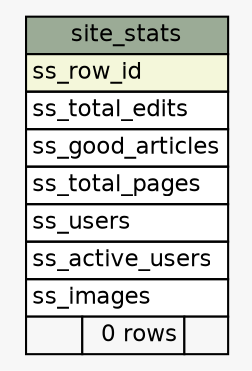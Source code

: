 // dot 2.38.0 on Linux 3.14.35-28.38.amzn1.x86_64
// SchemaSpy rev Unknown
digraph "site_stats" {
  graph [
    rankdir="RL"
    bgcolor="#f7f7f7"
    nodesep="0.18"
    ranksep="0.46"
    fontname="Helvetica"
    fontsize="11"
  ];
  node [
    fontname="Helvetica"
    fontsize="11"
    shape="plaintext"
  ];
  edge [
    arrowsize="0.8"
  ];
  "site_stats" [
    label=<
    <TABLE BORDER="0" CELLBORDER="1" CELLSPACING="0" BGCOLOR="#ffffff">
      <TR><TD COLSPAN="3" BGCOLOR="#9bab96" ALIGN="CENTER">site_stats</TD></TR>
      <TR><TD PORT="ss_row_id" COLSPAN="3" BGCOLOR="#f4f7da" ALIGN="LEFT">ss_row_id</TD></TR>
      <TR><TD PORT="ss_total_edits" COLSPAN="3" ALIGN="LEFT">ss_total_edits</TD></TR>
      <TR><TD PORT="ss_good_articles" COLSPAN="3" ALIGN="LEFT">ss_good_articles</TD></TR>
      <TR><TD PORT="ss_total_pages" COLSPAN="3" ALIGN="LEFT">ss_total_pages</TD></TR>
      <TR><TD PORT="ss_users" COLSPAN="3" ALIGN="LEFT">ss_users</TD></TR>
      <TR><TD PORT="ss_active_users" COLSPAN="3" ALIGN="LEFT">ss_active_users</TD></TR>
      <TR><TD PORT="ss_images" COLSPAN="3" ALIGN="LEFT">ss_images</TD></TR>
      <TR><TD ALIGN="LEFT" BGCOLOR="#f7f7f7">  </TD><TD ALIGN="RIGHT" BGCOLOR="#f7f7f7">0 rows</TD><TD ALIGN="RIGHT" BGCOLOR="#f7f7f7">  </TD></TR>
    </TABLE>>
    URL="tables/site_stats.html"
    tooltip="site_stats"
  ];
}
